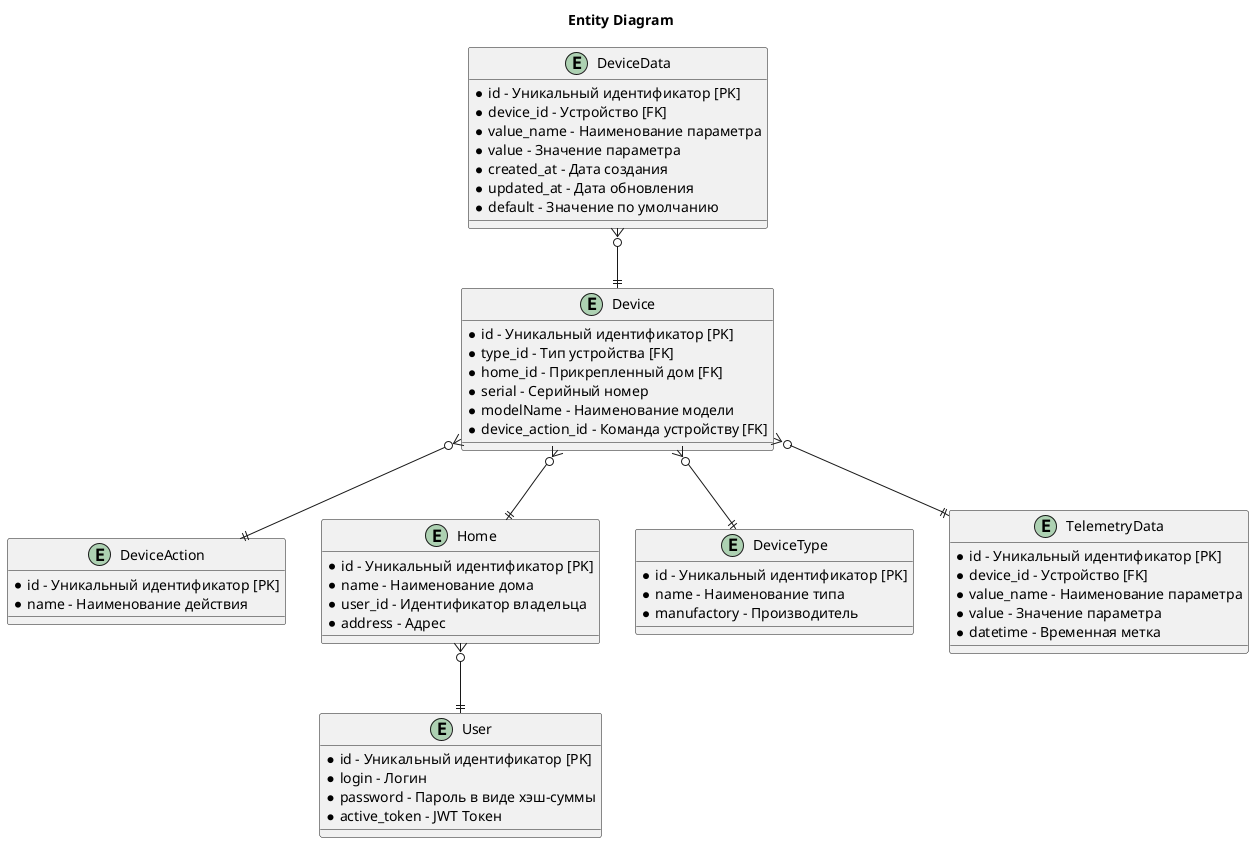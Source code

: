 @startuml

title Entity Diagram
entity DeviceAction {
    * id - Уникальный идентификатор [PK]
    * name - Наименование действия
}
entity User {
    * id - Уникальный идентификатор [PK]
    * login - Логин
    * password - Пароль в виде хэш-суммы
    * active_token - JWT Токен
}
entity Device {
    * id - Уникальный идентификатор [PK]
    * type_id - Тип устройства [FK]
    * home_id - Прикрепленный дом [FK]
    * serial - Серийный номер
    * modelName - Наименование модели
    * device_action_id - Команда устройству [FK]
}
entity Home {
    * id - Уникальный идентификатор [PK]
    * name - Наименование дома
    * user_id - Идентификатор владельца
    * address - Адрес
}
entity "DeviceType" {
    * id - Уникальный идентификатор [PK]
    * name - Наименование типа
    * manufactory - Производитель
}
entity DeviceData {
    * id - Уникальный идентификатор [PK]
    * device_id - Устройство [FK]
    * value_name - Наименование параметра
    * value - Значение параметра
    * created_at - Дата создания
    * updated_at - Дата обновления
    * default - Значение по умолчанию
}
entity TelemetryData {
    * id - Уникальный идентификатор [PK]
    * device_id - Устройство [FK]
    * value_name - Наименование параметра
    * value - Значение параметра
    * datetime - Временная метка
}
Home }o--|| User
Device }o--|| Home
Device }o--|| "DeviceType"
"DeviceData" }o--|| Device
"Device" }o--|| DeviceAction
"Device" }o--|| TelemetryData

@enduml